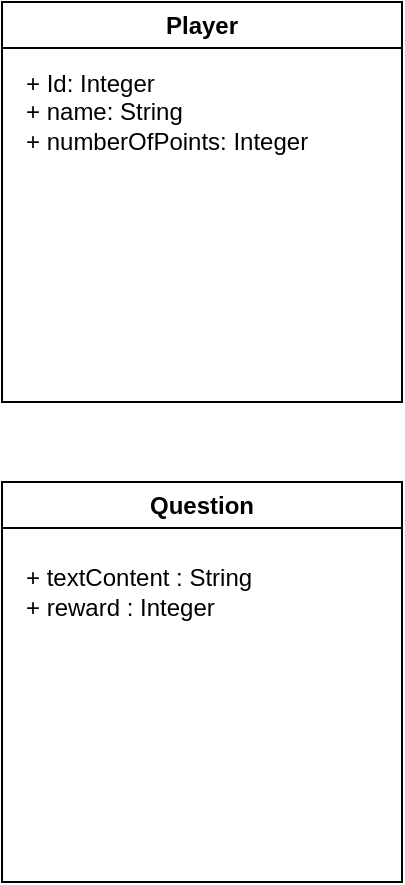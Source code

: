 <mxfile version="20.2.3" type="github"><diagram id="AeE6Nd4IQf6WGozorrTW" name="Strona-1"><mxGraphModel dx="1865" dy="495" grid="1" gridSize="10" guides="1" tooltips="1" connect="1" arrows="1" fold="1" page="1" pageScale="1" pageWidth="827" pageHeight="1169" math="0" shadow="0"><root><mxCell id="0"/><mxCell id="1" parent="0"/><mxCell id="wFr8V85VXoPT2cil2DmJ-18" value="Question" style="swimlane;whiteSpace=wrap;html=1;" parent="1" vertex="1"><mxGeometry x="-110" y="260" width="200" height="200" as="geometry"/></mxCell><mxCell id="wFr8V85VXoPT2cil2DmJ-19" value="+ textContent : String&lt;br&gt;+ reward : Integer&lt;br&gt;" style="text;html=1;align=left;verticalAlign=middle;resizable=0;points=[];autosize=1;strokeColor=none;fillColor=none;" parent="wFr8V85VXoPT2cil2DmJ-18" vertex="1"><mxGeometry x="10" y="35" width="140" height="40" as="geometry"/></mxCell><mxCell id="wFr8V85VXoPT2cil2DmJ-20" value="Player" style="swimlane;whiteSpace=wrap;html=1;" parent="1" vertex="1"><mxGeometry x="-110" y="20" width="200" height="200" as="geometry"/></mxCell><mxCell id="wFr8V85VXoPT2cil2DmJ-21" value="+ Id: Integer&lt;br&gt;+ name: String&lt;br&gt;+ numberOfPoints: Integer" style="text;html=1;align=left;verticalAlign=middle;resizable=0;points=[];autosize=1;strokeColor=none;fillColor=none;" parent="wFr8V85VXoPT2cil2DmJ-20" vertex="1"><mxGeometry x="10" y="25" width="160" height="60" as="geometry"/></mxCell></root></mxGraphModel></diagram></mxfile>